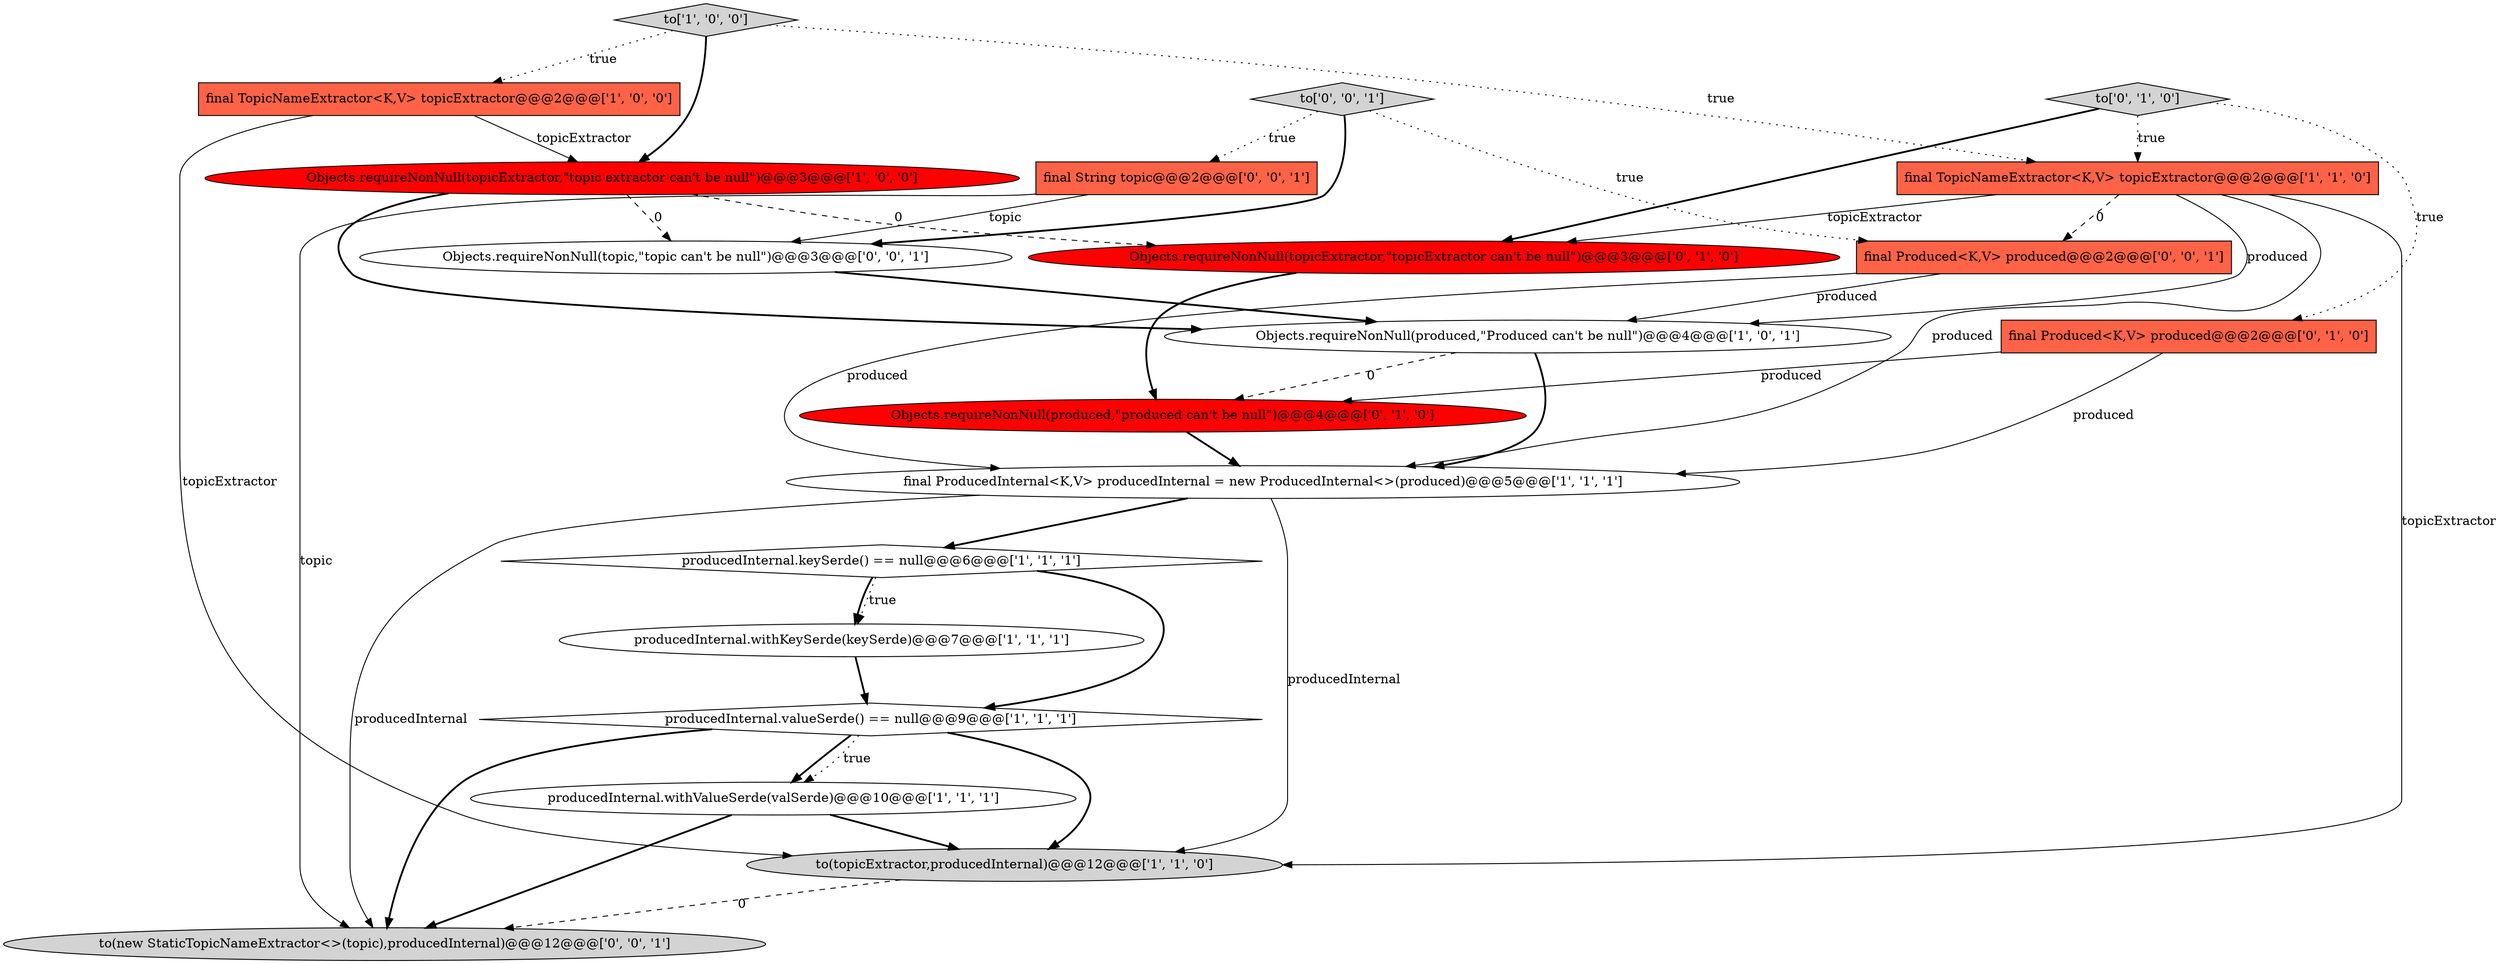digraph {
5 [style = filled, label = "final ProducedInternal<K,V> producedInternal = new ProducedInternal<>(produced)@@@5@@@['1', '1', '1']", fillcolor = white, shape = ellipse image = "AAA0AAABBB1BBB"];
9 [style = filled, label = "final TopicNameExtractor<K,V> topicExtractor@@@2@@@['1', '1', '0']", fillcolor = tomato, shape = box image = "AAA0AAABBB1BBB"];
8 [style = filled, label = "Objects.requireNonNull(topicExtractor,\"topic extractor can't be null\")@@@3@@@['1', '0', '0']", fillcolor = red, shape = ellipse image = "AAA1AAABBB1BBB"];
12 [style = filled, label = "to['0', '1', '0']", fillcolor = lightgray, shape = diamond image = "AAA0AAABBB2BBB"];
16 [style = filled, label = "final String topic@@@2@@@['0', '0', '1']", fillcolor = tomato, shape = box image = "AAA0AAABBB3BBB"];
2 [style = filled, label = "Objects.requireNonNull(produced,\"Produced can't be null\")@@@4@@@['1', '0', '1']", fillcolor = white, shape = ellipse image = "AAA0AAABBB1BBB"];
11 [style = filled, label = "Objects.requireNonNull(produced,\"produced can't be null\")@@@4@@@['0', '1', '0']", fillcolor = red, shape = ellipse image = "AAA1AAABBB2BBB"];
3 [style = filled, label = "producedInternal.withValueSerde(valSerde)@@@10@@@['1', '1', '1']", fillcolor = white, shape = ellipse image = "AAA0AAABBB1BBB"];
1 [style = filled, label = "producedInternal.withKeySerde(keySerde)@@@7@@@['1', '1', '1']", fillcolor = white, shape = ellipse image = "AAA0AAABBB1BBB"];
19 [style = filled, label = "to(new StaticTopicNameExtractor<>(topic),producedInternal)@@@12@@@['0', '0', '1']", fillcolor = lightgray, shape = ellipse image = "AAA0AAABBB3BBB"];
0 [style = filled, label = "final TopicNameExtractor<K,V> topicExtractor@@@2@@@['1', '0', '0']", fillcolor = tomato, shape = box image = "AAA0AAABBB1BBB"];
6 [style = filled, label = "producedInternal.keySerde() == null@@@6@@@['1', '1', '1']", fillcolor = white, shape = diamond image = "AAA0AAABBB1BBB"];
17 [style = filled, label = "to['0', '0', '1']", fillcolor = lightgray, shape = diamond image = "AAA0AAABBB3BBB"];
14 [style = filled, label = "Objects.requireNonNull(topicExtractor,\"topicExtractor can't be null\")@@@3@@@['0', '1', '0']", fillcolor = red, shape = ellipse image = "AAA1AAABBB2BBB"];
13 [style = filled, label = "final Produced<K,V> produced@@@2@@@['0', '1', '0']", fillcolor = tomato, shape = box image = "AAA0AAABBB2BBB"];
4 [style = filled, label = "to['1', '0', '0']", fillcolor = lightgray, shape = diamond image = "AAA0AAABBB1BBB"];
15 [style = filled, label = "Objects.requireNonNull(topic,\"topic can't be null\")@@@3@@@['0', '0', '1']", fillcolor = white, shape = ellipse image = "AAA0AAABBB3BBB"];
18 [style = filled, label = "final Produced<K,V> produced@@@2@@@['0', '0', '1']", fillcolor = tomato, shape = box image = "AAA0AAABBB3BBB"];
10 [style = filled, label = "to(topicExtractor,producedInternal)@@@12@@@['1', '1', '0']", fillcolor = lightgray, shape = ellipse image = "AAA0AAABBB1BBB"];
7 [style = filled, label = "producedInternal.valueSerde() == null@@@9@@@['1', '1', '1']", fillcolor = white, shape = diamond image = "AAA0AAABBB1BBB"];
9->5 [style = solid, label="produced"];
9->10 [style = solid, label="topicExtractor"];
15->2 [style = bold, label=""];
17->18 [style = dotted, label="true"];
7->10 [style = bold, label=""];
10->19 [style = dashed, label="0"];
9->18 [style = dashed, label="0"];
4->0 [style = dotted, label="true"];
8->15 [style = dashed, label="0"];
6->1 [style = dotted, label="true"];
13->5 [style = solid, label="produced"];
5->19 [style = solid, label="producedInternal"];
18->2 [style = solid, label="produced"];
16->19 [style = solid, label="topic"];
9->2 [style = solid, label="produced"];
8->14 [style = dashed, label="0"];
0->10 [style = solid, label="topicExtractor"];
1->7 [style = bold, label=""];
7->3 [style = bold, label=""];
16->15 [style = solid, label="topic"];
17->16 [style = dotted, label="true"];
6->1 [style = bold, label=""];
3->10 [style = bold, label=""];
11->5 [style = bold, label=""];
0->8 [style = solid, label="topicExtractor"];
12->13 [style = dotted, label="true"];
13->11 [style = solid, label="produced"];
5->6 [style = bold, label=""];
8->2 [style = bold, label=""];
3->19 [style = bold, label=""];
7->3 [style = dotted, label="true"];
5->10 [style = solid, label="producedInternal"];
12->14 [style = bold, label=""];
17->15 [style = bold, label=""];
4->8 [style = bold, label=""];
2->11 [style = dashed, label="0"];
4->9 [style = dotted, label="true"];
6->7 [style = bold, label=""];
18->5 [style = solid, label="produced"];
9->14 [style = solid, label="topicExtractor"];
14->11 [style = bold, label=""];
7->19 [style = bold, label=""];
2->5 [style = bold, label=""];
12->9 [style = dotted, label="true"];
}
